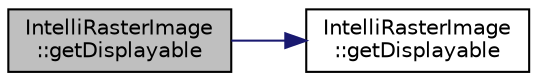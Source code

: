 digraph "IntelliRasterImage::getDisplayable"
{
 // LATEX_PDF_SIZE
  edge [fontname="Helvetica",fontsize="10",labelfontname="Helvetica",labelfontsize="10"];
  node [fontname="Helvetica",fontsize="10",shape=record];
  rankdir="LR";
  Node1 [label="IntelliRasterImage\l::getDisplayable",height=0.2,width=0.4,color="black", fillcolor="grey75", style="filled", fontcolor="black",tooltip=" "];
  Node1 -> Node2 [color="midnightblue",fontsize="10",style="solid",fontname="Helvetica"];
  Node2 [label="IntelliRasterImage\l::getDisplayable",height=0.2,width=0.4,color="black", fillcolor="white", style="filled",URL="$class_intelli_raster_image.html#ae43393397b0141a8033fe34d3a1b1884",tooltip=" "];
}
